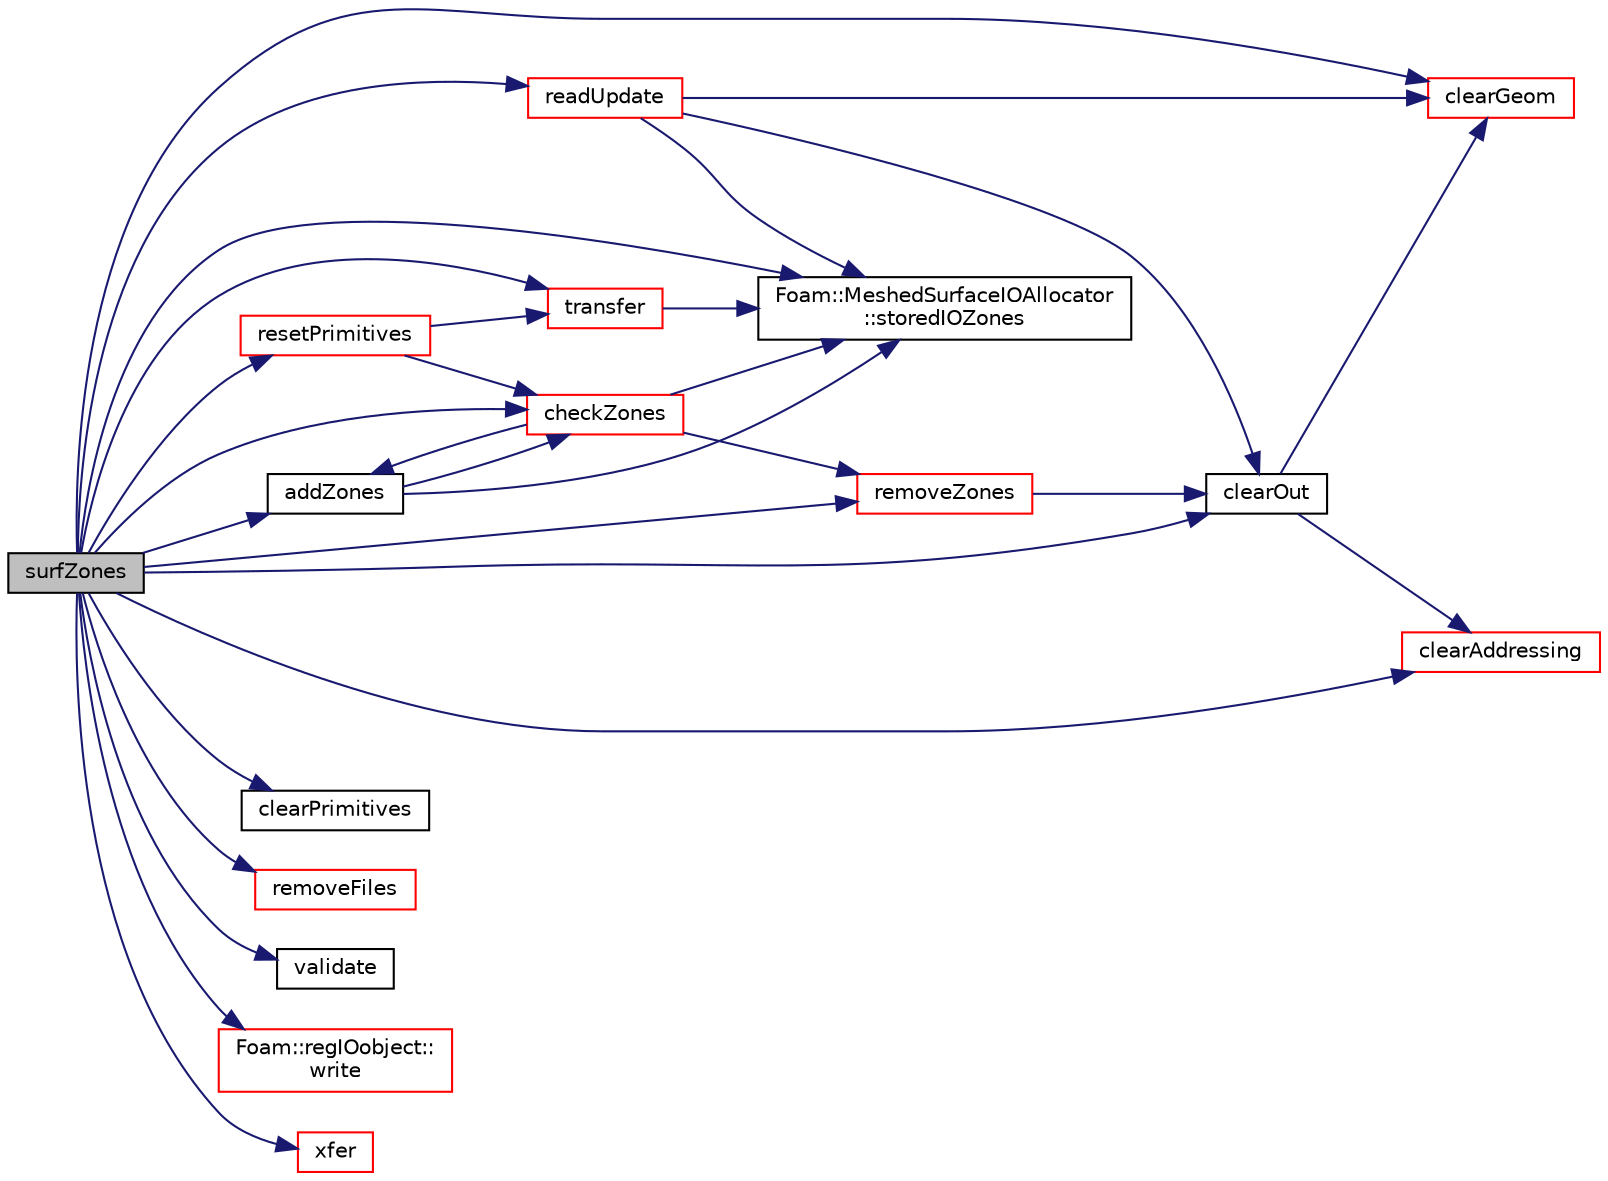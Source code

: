 digraph "surfZones"
{
  bgcolor="transparent";
  edge [fontname="Helvetica",fontsize="10",labelfontname="Helvetica",labelfontsize="10"];
  node [fontname="Helvetica",fontsize="10",shape=record];
  rankdir="LR";
  Node1 [label="surfZones",height=0.2,width=0.4,color="black", fillcolor="grey75", style="filled", fontcolor="black"];
  Node1 -> Node2 [color="midnightblue",fontsize="10",style="solid",fontname="Helvetica"];
  Node2 [label="addZones",height=0.2,width=0.4,color="black",URL="$a02596.html#a0b88a5741870d648d3359ece01206ce1",tooltip="Add surface zones. "];
  Node2 -> Node3 [color="midnightblue",fontsize="10",style="solid",fontname="Helvetica"];
  Node3 [label="Foam::MeshedSurfaceIOAllocator\l::storedIOZones",height=0.2,width=0.4,color="black",URL="$a01505.html#ad588ffc8b79f669ddf3c227f0426f32f",tooltip="Non-const access to the zones. "];
  Node2 -> Node4 [color="midnightblue",fontsize="10",style="solid",fontname="Helvetica"];
  Node4 [label="checkZones",height=0.2,width=0.4,color="red",URL="$a02596.html#af68c0ce74b1ff6da07f8481db8c415ef",tooltip="Check the surface zone definitions. "];
  Node4 -> Node3 [color="midnightblue",fontsize="10",style="solid",fontname="Helvetica"];
  Node4 -> Node5 [color="midnightblue",fontsize="10",style="solid",fontname="Helvetica"];
  Node5 [label="removeZones",height=0.2,width=0.4,color="red",URL="$a02596.html#af19fadba5abdc3bc385ffccdd2805e18",tooltip="Update the mesh corresponding to given map. "];
  Node5 -> Node6 [color="midnightblue",fontsize="10",style="solid",fontname="Helvetica"];
  Node6 [label="clearOut",height=0.2,width=0.4,color="black",URL="$a02596.html#af320697688df08f1438d37a86bcaf25d",tooltip="Clear all geometry and addressing unnecessary for CFD. "];
  Node6 -> Node7 [color="midnightblue",fontsize="10",style="solid",fontname="Helvetica"];
  Node7 [label="clearGeom",height=0.2,width=0.4,color="red",URL="$a02596.html#a499a7f858dc495c47b618e168fec6372",tooltip="Clear geometry. "];
  Node6 -> Node8 [color="midnightblue",fontsize="10",style="solid",fontname="Helvetica"];
  Node8 [label="clearAddressing",height=0.2,width=0.4,color="red",URL="$a02596.html#aac1ee7169044dccb262b78097d6ab1a8",tooltip="Clear addressing. "];
  Node4 -> Node2 [color="midnightblue",fontsize="10",style="solid",fontname="Helvetica"];
  Node1 -> Node4 [color="midnightblue",fontsize="10",style="solid",fontname="Helvetica"];
  Node1 -> Node8 [color="midnightblue",fontsize="10",style="solid",fontname="Helvetica"];
  Node1 -> Node7 [color="midnightblue",fontsize="10",style="solid",fontname="Helvetica"];
  Node1 -> Node6 [color="midnightblue",fontsize="10",style="solid",fontname="Helvetica"];
  Node1 -> Node9 [color="midnightblue",fontsize="10",style="solid",fontname="Helvetica"];
  Node9 [label="clearPrimitives",height=0.2,width=0.4,color="black",URL="$a02596.html#a61f53f788700cf7c4c0cccd1f4f51ee8",tooltip="Clear primitive data (points, faces and cells) "];
  Node1 -> Node10 [color="midnightblue",fontsize="10",style="solid",fontname="Helvetica"];
  Node10 [label="readUpdate",height=0.2,width=0.4,color="red",URL="$a02596.html#a6436833d758fa188b4d917096c7cea3f",tooltip="Update the mesh based on the mesh files saved in. "];
  Node10 -> Node6 [color="midnightblue",fontsize="10",style="solid",fontname="Helvetica"];
  Node10 -> Node3 [color="midnightblue",fontsize="10",style="solid",fontname="Helvetica"];
  Node10 -> Node7 [color="midnightblue",fontsize="10",style="solid",fontname="Helvetica"];
  Node1 -> Node11 [color="midnightblue",fontsize="10",style="solid",fontname="Helvetica"];
  Node11 [label="removeFiles",height=0.2,width=0.4,color="red",URL="$a02596.html#a5dd7280a7d3e3ddca23610274220999e",tooltip="Remove all files from mesh instance() "];
  Node1 -> Node5 [color="midnightblue",fontsize="10",style="solid",fontname="Helvetica"];
  Node1 -> Node12 [color="midnightblue",fontsize="10",style="solid",fontname="Helvetica"];
  Node12 [label="resetPrimitives",height=0.2,width=0.4,color="red",URL="$a02596.html#a69d99407efb36c53fe7e84981a4828df",tooltip="Reset mesh primitive data. "];
  Node12 -> Node4 [color="midnightblue",fontsize="10",style="solid",fontname="Helvetica"];
  Node12 -> Node13 [color="midnightblue",fontsize="10",style="solid",fontname="Helvetica"];
  Node13 [label="transfer",height=0.2,width=0.4,color="red",URL="$a02596.html#a1cf9d5f3c7951e7e25eaa3408383d261",tooltip="Transfer the contents of the argument and annul the argument. "];
  Node13 -> Node3 [color="midnightblue",fontsize="10",style="solid",fontname="Helvetica"];
  Node1 -> Node3 [color="midnightblue",fontsize="10",style="solid",fontname="Helvetica"];
  Node1 -> Node13 [color="midnightblue",fontsize="10",style="solid",fontname="Helvetica"];
  Node1 -> Node14 [color="midnightblue",fontsize="10",style="solid",fontname="Helvetica"];
  Node14 [label="validate",height=0.2,width=0.4,color="black",URL="$a04582.html#a869dccafa9476268bd20baf25cd711c6"];
  Node1 -> Node15 [color="midnightblue",fontsize="10",style="solid",fontname="Helvetica"];
  Node15 [label="Foam::regIOobject::\lwrite",height=0.2,width=0.4,color="red",URL="$a02207.html#a6e5faa425b059eeb55cd904755791076",tooltip="Write using setting from DB. "];
  Node1 -> Node16 [color="midnightblue",fontsize="10",style="solid",fontname="Helvetica"];
  Node16 [label="xfer",height=0.2,width=0.4,color="red",URL="$a02596.html#a9f0696ea74b1f18dc449ad5491db7990",tooltip="Transfer contents to the Xfer container as a MeshedSurface. "];
}
